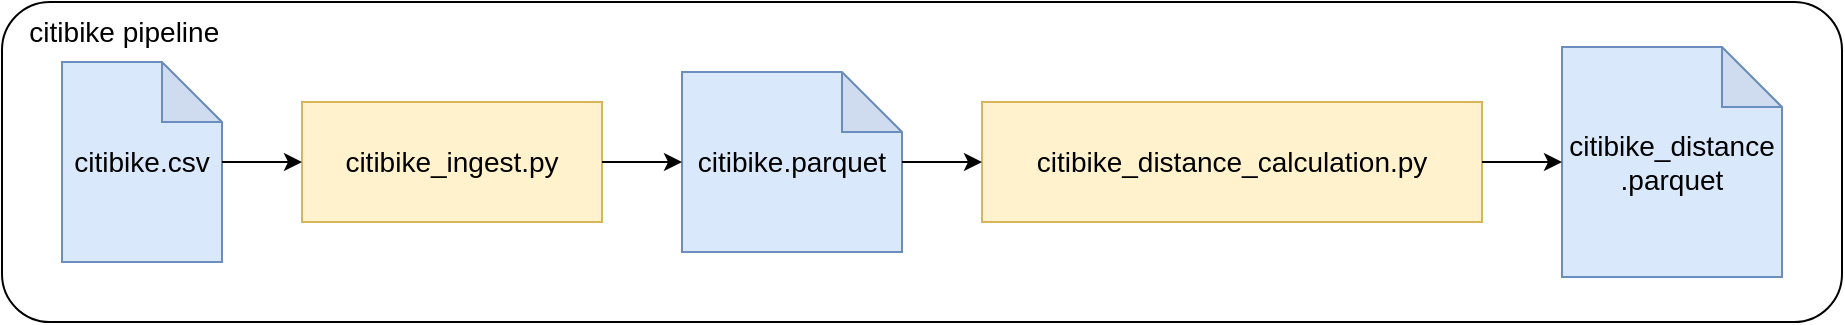 <mxfile version="13.7.7" type="device"><diagram id="yD3dWFCsRvw5QDJKg3I6" name="Page-1"><mxGraphModel dx="1186" dy="681" grid="1" gridSize="10" guides="1" tooltips="1" connect="1" arrows="1" fold="1" page="1" pageScale="1" pageWidth="850" pageHeight="1100" math="0" shadow="0"><root><mxCell id="0"/><mxCell id="1" parent="0"/><mxCell id="OnRByV8-WxIMI3kCxWKh-6" value="&amp;nbsp;&amp;nbsp; citibike pipeline" style="rounded=1;whiteSpace=wrap;html=1;fontSize=14;align=left;verticalAlign=top;" vertex="1" parent="1"><mxGeometry y="330" width="920" height="160" as="geometry"/></mxCell><mxCell id="OnRByV8-WxIMI3kCxWKh-1" value="citibike_ingest.py" style="rounded=0;whiteSpace=wrap;html=1;fontSize=14;fillColor=#fff2cc;strokeColor=#d6b656;" vertex="1" parent="1"><mxGeometry x="150" y="380" width="150" height="60" as="geometry"/></mxCell><mxCell id="OnRByV8-WxIMI3kCxWKh-2" value="&lt;font style=&quot;font-size: 14px;&quot;&gt;citibike.csv&lt;/font&gt;" style="shape=note;whiteSpace=wrap;html=1;backgroundOutline=1;darkOpacity=0.05;fontSize=14;fillColor=#dae8fc;strokeColor=#6c8ebf;" vertex="1" parent="1"><mxGeometry x="30" y="360" width="80" height="100" as="geometry"/></mxCell><mxCell id="OnRByV8-WxIMI3kCxWKh-3" value="&lt;div&gt;citibike_distance_calculation.py&lt;/div&gt;" style="rounded=0;whiteSpace=wrap;html=1;fontSize=14;fillColor=#fff2cc;strokeColor=#d6b656;" vertex="1" parent="1"><mxGeometry x="490" y="380" width="250" height="60" as="geometry"/></mxCell><mxCell id="OnRByV8-WxIMI3kCxWKh-4" value="&lt;font style=&quot;font-size: 14px&quot;&gt;citibike.parquet&lt;/font&gt;" style="shape=note;whiteSpace=wrap;html=1;backgroundOutline=1;darkOpacity=0.05;fontSize=14;fillColor=#dae8fc;strokeColor=#6c8ebf;" vertex="1" parent="1"><mxGeometry x="340" y="365" width="110" height="90" as="geometry"/></mxCell><mxCell id="OnRByV8-WxIMI3kCxWKh-5" value="&lt;div&gt;&lt;font style=&quot;font-size: 14px&quot;&gt;citibike_distance&lt;/font&gt;&lt;/div&gt;&lt;div&gt;&lt;font style=&quot;font-size: 14px&quot;&gt;.parquet&lt;/font&gt;&lt;/div&gt;" style="shape=note;whiteSpace=wrap;html=1;backgroundOutline=1;darkOpacity=0.05;fontSize=14;fillColor=#dae8fc;strokeColor=#6c8ebf;" vertex="1" parent="1"><mxGeometry x="780" y="352.5" width="110" height="115" as="geometry"/></mxCell><mxCell id="OnRByV8-WxIMI3kCxWKh-7" value="" style="endArrow=classic;html=1;fontSize=14;" edge="1" parent="1" source="OnRByV8-WxIMI3kCxWKh-2" target="OnRByV8-WxIMI3kCxWKh-1"><mxGeometry width="50" height="50" relative="1" as="geometry"><mxPoint x="90" y="600" as="sourcePoint"/><mxPoint x="140" y="550" as="targetPoint"/></mxGeometry></mxCell><mxCell id="OnRByV8-WxIMI3kCxWKh-8" value="" style="endArrow=classic;html=1;fontSize=14;" edge="1" parent="1" source="OnRByV8-WxIMI3kCxWKh-1" target="OnRByV8-WxIMI3kCxWKh-4"><mxGeometry width="50" height="50" relative="1" as="geometry"><mxPoint x="270" y="610" as="sourcePoint"/><mxPoint x="160" y="420" as="targetPoint"/></mxGeometry></mxCell><mxCell id="OnRByV8-WxIMI3kCxWKh-9" value="" style="endArrow=classic;html=1;fontSize=14;" edge="1" parent="1" source="OnRByV8-WxIMI3kCxWKh-4" target="OnRByV8-WxIMI3kCxWKh-3"><mxGeometry width="50" height="50" relative="1" as="geometry"><mxPoint x="310" y="420" as="sourcePoint"/><mxPoint x="350" y="420" as="targetPoint"/></mxGeometry></mxCell><mxCell id="OnRByV8-WxIMI3kCxWKh-10" value="" style="endArrow=classic;html=1;fontSize=14;" edge="1" parent="1" source="OnRByV8-WxIMI3kCxWKh-3" target="OnRByV8-WxIMI3kCxWKh-5"><mxGeometry width="50" height="50" relative="1" as="geometry"><mxPoint x="310" y="420" as="sourcePoint"/><mxPoint x="350" y="420" as="targetPoint"/></mxGeometry></mxCell></root></mxGraphModel></diagram></mxfile>
